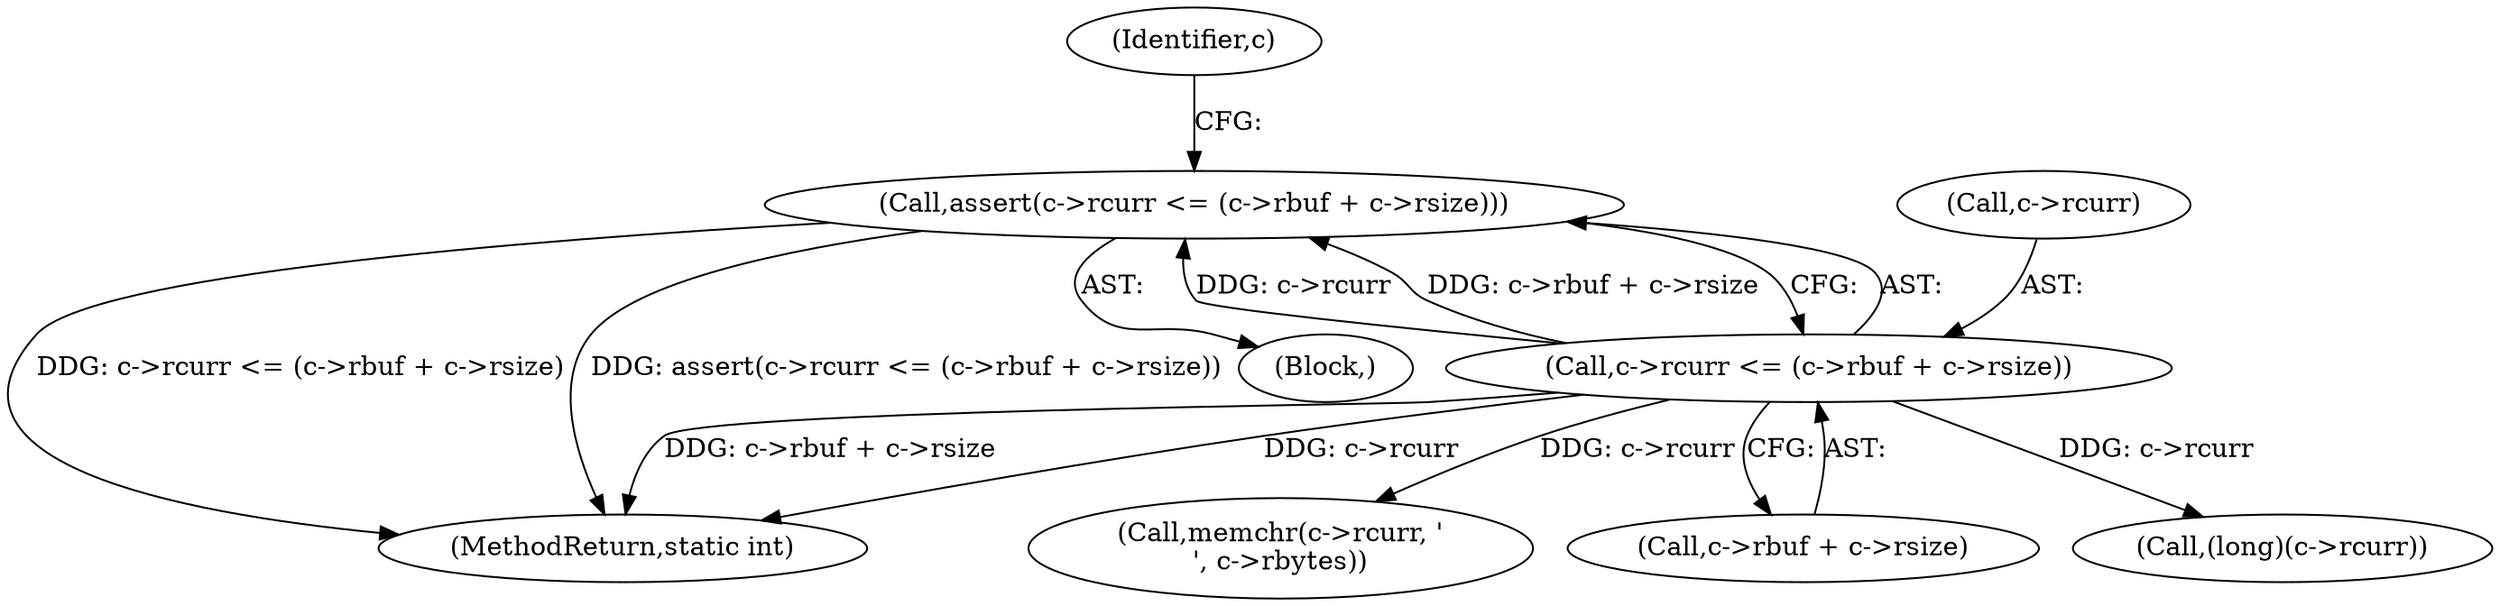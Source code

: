 digraph "0_memcached_75cc83685e103bc8ba380a57468c8f04413033f9@API" {
"1000114" [label="(Call,assert(c->rcurr <= (c->rbuf + c->rsize)))"];
"1000115" [label="(Call,c->rcurr <= (c->rbuf + c->rsize))"];
"1000119" [label="(Call,c->rbuf + c->rsize)"];
"1000603" [label="(MethodReturn,static int)"];
"1000211" [label="(Call,(long)(c->rcurr))"];
"1000129" [label="(Identifier,c)"];
"1000109" [label="(Block,)"];
"1000116" [label="(Call,c->rcurr)"];
"1000115" [label="(Call,c->rcurr <= (c->rbuf + c->rsize))"];
"1000484" [label="(Call,memchr(c->rcurr, '\n', c->rbytes))"];
"1000114" [label="(Call,assert(c->rcurr <= (c->rbuf + c->rsize)))"];
"1000114" -> "1000109"  [label="AST: "];
"1000114" -> "1000115"  [label="CFG: "];
"1000115" -> "1000114"  [label="AST: "];
"1000129" -> "1000114"  [label="CFG: "];
"1000114" -> "1000603"  [label="DDG: assert(c->rcurr <= (c->rbuf + c->rsize))"];
"1000114" -> "1000603"  [label="DDG: c->rcurr <= (c->rbuf + c->rsize)"];
"1000115" -> "1000114"  [label="DDG: c->rcurr"];
"1000115" -> "1000114"  [label="DDG: c->rbuf + c->rsize"];
"1000115" -> "1000119"  [label="CFG: "];
"1000116" -> "1000115"  [label="AST: "];
"1000119" -> "1000115"  [label="AST: "];
"1000115" -> "1000603"  [label="DDG: c->rbuf + c->rsize"];
"1000115" -> "1000603"  [label="DDG: c->rcurr"];
"1000115" -> "1000211"  [label="DDG: c->rcurr"];
"1000115" -> "1000484"  [label="DDG: c->rcurr"];
}
